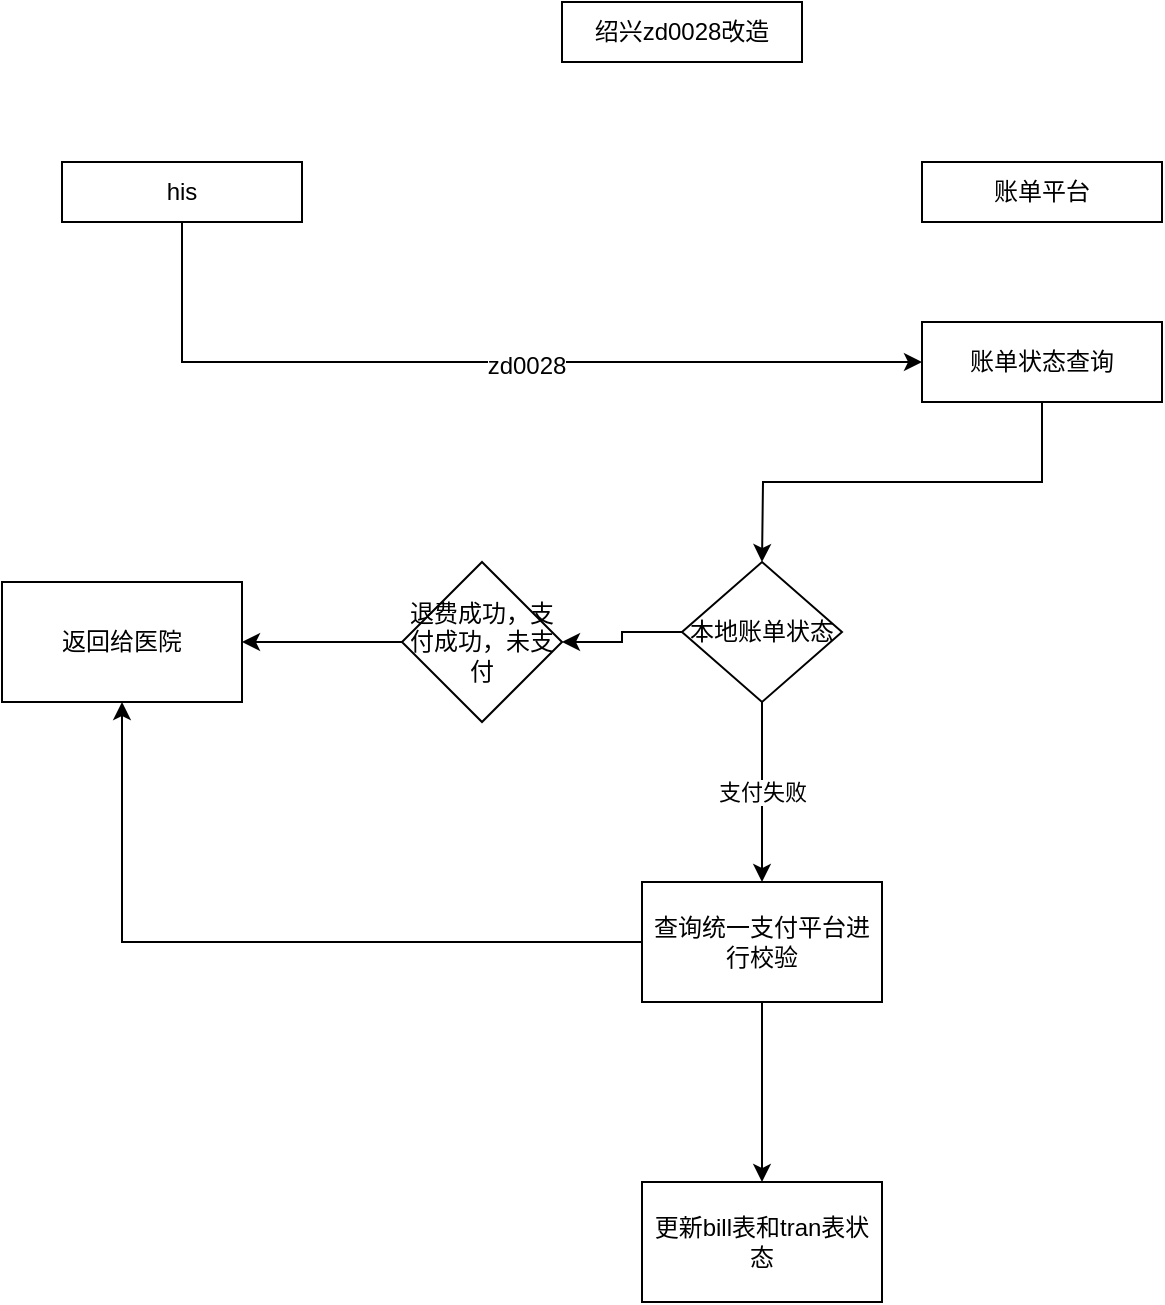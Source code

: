 <mxfile version="10.8.9" type="github"><diagram id="UvQHm9iMIeGytAWe-qcm" name="Page-1"><mxGraphModel dx="984" dy="480" grid="1" gridSize="10" guides="1" tooltips="1" connect="1" arrows="1" fold="1" page="1" pageScale="1" pageWidth="827" pageHeight="1169" math="0" shadow="0"><root><mxCell id="0"/><mxCell id="1" parent="0"/><mxCell id="_0aq2NrhG-xcb-gb8acU-1" value="绍兴zd0028改造" style="rounded=0;whiteSpace=wrap;html=1;" vertex="1" parent="1"><mxGeometry x="320" y="40" width="120" height="30" as="geometry"/></mxCell><mxCell id="_0aq2NrhG-xcb-gb8acU-5" style="edgeStyle=orthogonalEdgeStyle;rounded=0;orthogonalLoop=1;jettySize=auto;html=1;exitX=0.5;exitY=1;exitDx=0;exitDy=0;entryX=0;entryY=0.5;entryDx=0;entryDy=0;" edge="1" parent="1" source="_0aq2NrhG-xcb-gb8acU-2" target="_0aq2NrhG-xcb-gb8acU-4"><mxGeometry relative="1" as="geometry"/></mxCell><mxCell id="_0aq2NrhG-xcb-gb8acU-6" value="zd0028" style="text;html=1;resizable=0;points=[];align=center;verticalAlign=middle;labelBackgroundColor=#ffffff;" vertex="1" connectable="0" parent="_0aq2NrhG-xcb-gb8acU-5"><mxGeometry x="0.098" y="-2" relative="1" as="geometry"><mxPoint as="offset"/></mxGeometry></mxCell><mxCell id="_0aq2NrhG-xcb-gb8acU-2" value="his" style="rounded=0;whiteSpace=wrap;html=1;" vertex="1" parent="1"><mxGeometry x="70" y="120" width="120" height="30" as="geometry"/></mxCell><mxCell id="_0aq2NrhG-xcb-gb8acU-3" value="账单平台" style="rounded=0;whiteSpace=wrap;html=1;" vertex="1" parent="1"><mxGeometry x="500" y="120" width="120" height="30" as="geometry"/></mxCell><mxCell id="_0aq2NrhG-xcb-gb8acU-8" style="edgeStyle=orthogonalEdgeStyle;rounded=0;orthogonalLoop=1;jettySize=auto;html=1;exitX=0.5;exitY=1;exitDx=0;exitDy=0;entryX=0.5;entryY=0;entryDx=0;entryDy=0;" edge="1" parent="1" source="_0aq2NrhG-xcb-gb8acU-4"><mxGeometry relative="1" as="geometry"><mxPoint x="420" y="320" as="targetPoint"/></mxGeometry></mxCell><mxCell id="_0aq2NrhG-xcb-gb8acU-4" value="账单状态查询" style="rounded=0;whiteSpace=wrap;html=1;" vertex="1" parent="1"><mxGeometry x="500" y="200" width="120" height="40" as="geometry"/></mxCell><mxCell id="_0aq2NrhG-xcb-gb8acU-9" value="返回给医院" style="rounded=0;whiteSpace=wrap;html=1;" vertex="1" parent="1"><mxGeometry x="40" y="330" width="120" height="60" as="geometry"/></mxCell><mxCell id="_0aq2NrhG-xcb-gb8acU-20" value="支付失败" style="edgeStyle=orthogonalEdgeStyle;rounded=0;orthogonalLoop=1;jettySize=auto;html=1;entryX=0.5;entryY=0;entryDx=0;entryDy=0;" edge="1" parent="1" source="_0aq2NrhG-xcb-gb8acU-15" target="_0aq2NrhG-xcb-gb8acU-18"><mxGeometry relative="1" as="geometry"/></mxCell><mxCell id="_0aq2NrhG-xcb-gb8acU-28" style="edgeStyle=orthogonalEdgeStyle;rounded=0;orthogonalLoop=1;jettySize=auto;html=1;entryX=1;entryY=0.5;entryDx=0;entryDy=0;" edge="1" parent="1" source="_0aq2NrhG-xcb-gb8acU-15" target="_0aq2NrhG-xcb-gb8acU-16"><mxGeometry relative="1" as="geometry"/></mxCell><mxCell id="_0aq2NrhG-xcb-gb8acU-15" value="本地账单状态" style="rhombus;whiteSpace=wrap;html=1;" vertex="1" parent="1"><mxGeometry x="380" y="320" width="80" height="70" as="geometry"/></mxCell><mxCell id="_0aq2NrhG-xcb-gb8acU-29" style="edgeStyle=orthogonalEdgeStyle;rounded=0;orthogonalLoop=1;jettySize=auto;html=1;entryX=1;entryY=0.5;entryDx=0;entryDy=0;" edge="1" parent="1" source="_0aq2NrhG-xcb-gb8acU-16" target="_0aq2NrhG-xcb-gb8acU-9"><mxGeometry relative="1" as="geometry"/></mxCell><mxCell id="_0aq2NrhG-xcb-gb8acU-16" value="退费成功，支付成功，未支付" style="rhombus;whiteSpace=wrap;html=1;" vertex="1" parent="1"><mxGeometry x="240" y="320" width="80" height="80" as="geometry"/></mxCell><mxCell id="_0aq2NrhG-xcb-gb8acU-26" style="edgeStyle=orthogonalEdgeStyle;rounded=0;orthogonalLoop=1;jettySize=auto;html=1;entryX=0.5;entryY=1;entryDx=0;entryDy=0;" edge="1" parent="1" source="_0aq2NrhG-xcb-gb8acU-18" target="_0aq2NrhG-xcb-gb8acU-9"><mxGeometry relative="1" as="geometry"/></mxCell><mxCell id="_0aq2NrhG-xcb-gb8acU-27" style="edgeStyle=orthogonalEdgeStyle;rounded=0;orthogonalLoop=1;jettySize=auto;html=1;entryX=0.5;entryY=0;entryDx=0;entryDy=0;" edge="1" parent="1" source="_0aq2NrhG-xcb-gb8acU-18" target="_0aq2NrhG-xcb-gb8acU-21"><mxGeometry relative="1" as="geometry"/></mxCell><mxCell id="_0aq2NrhG-xcb-gb8acU-18" value="查询统一支付平台进行校验" style="rounded=0;whiteSpace=wrap;html=1;" vertex="1" parent="1"><mxGeometry x="360" y="480" width="120" height="60" as="geometry"/></mxCell><mxCell id="_0aq2NrhG-xcb-gb8acU-21" value="更新bill表和tran表状态" style="rounded=0;whiteSpace=wrap;html=1;" vertex="1" parent="1"><mxGeometry x="360" y="630" width="120" height="60" as="geometry"/></mxCell></root></mxGraphModel></diagram></mxfile>